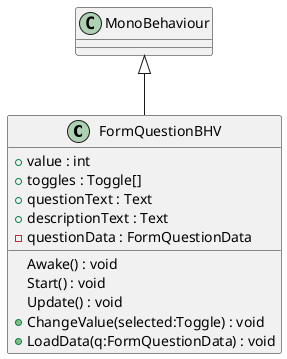 @startuml
class FormQuestionBHV {
    + value : int
    + toggles : Toggle[]
    + questionText : Text
    + descriptionText : Text
    - questionData : FormQuestionData
    Awake() : void
    Start() : void
    Update() : void
    + ChangeValue(selected:Toggle) : void
    + LoadData(q:FormQuestionData) : void
}
MonoBehaviour <|-- FormQuestionBHV
@enduml
